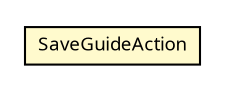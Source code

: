 #!/usr/local/bin/dot
#
# Class diagram 
# Generated by UMLGraph version R5_6 (http://www.umlgraph.org/)
#

digraph G {
	edge [fontname="Trebuchet MS",fontsize=10,labelfontname="Trebuchet MS",labelfontsize=10];
	node [fontname="Trebuchet MS",fontsize=10,shape=plaintext];
	nodesep=0.25;
	ranksep=0.5;
	// se.cambio.cds.gdl.editor.view.menubar.SaveGuideAction
	c312229 [label=<<table title="se.cambio.cds.gdl.editor.view.menubar.SaveGuideAction" border="0" cellborder="1" cellspacing="0" cellpadding="2" port="p" bgcolor="lemonChiffon" href="./SaveGuideAction.html">
		<tr><td><table border="0" cellspacing="0" cellpadding="1">
<tr><td align="center" balign="center"><font face="Trebuchet MS"> SaveGuideAction </font></td></tr>
		</table></td></tr>
		</table>>, URL="./SaveGuideAction.html", fontname="Trebuchet MS", fontcolor="black", fontsize=9.0];
}


